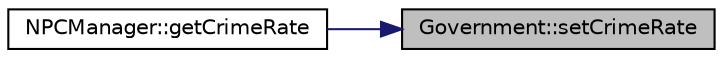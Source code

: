 digraph "Government::setCrimeRate"
{
 // LATEX_PDF_SIZE
  edge [fontname="Helvetica",fontsize="10",labelfontname="Helvetica",labelfontsize="10"];
  node [fontname="Helvetica",fontsize="10",shape=record];
  rankdir="RL";
  Node1 [label="Government::setCrimeRate",height=0.2,width=0.4,color="black", fillcolor="grey75", style="filled", fontcolor="black",tooltip="Sets the crime rate."];
  Node1 -> Node2 [dir="back",color="midnightblue",fontsize="10",style="solid",fontname="Helvetica"];
  Node2 [label="NPCManager::getCrimeRate",height=0.2,width=0.4,color="black", fillcolor="white", style="filled",URL="$classNPCManager.html#a110affcb21b7c60f405d4bfd3d0761d4",tooltip="Updates and retrieves the crime rate based on NPC counts."];
}
